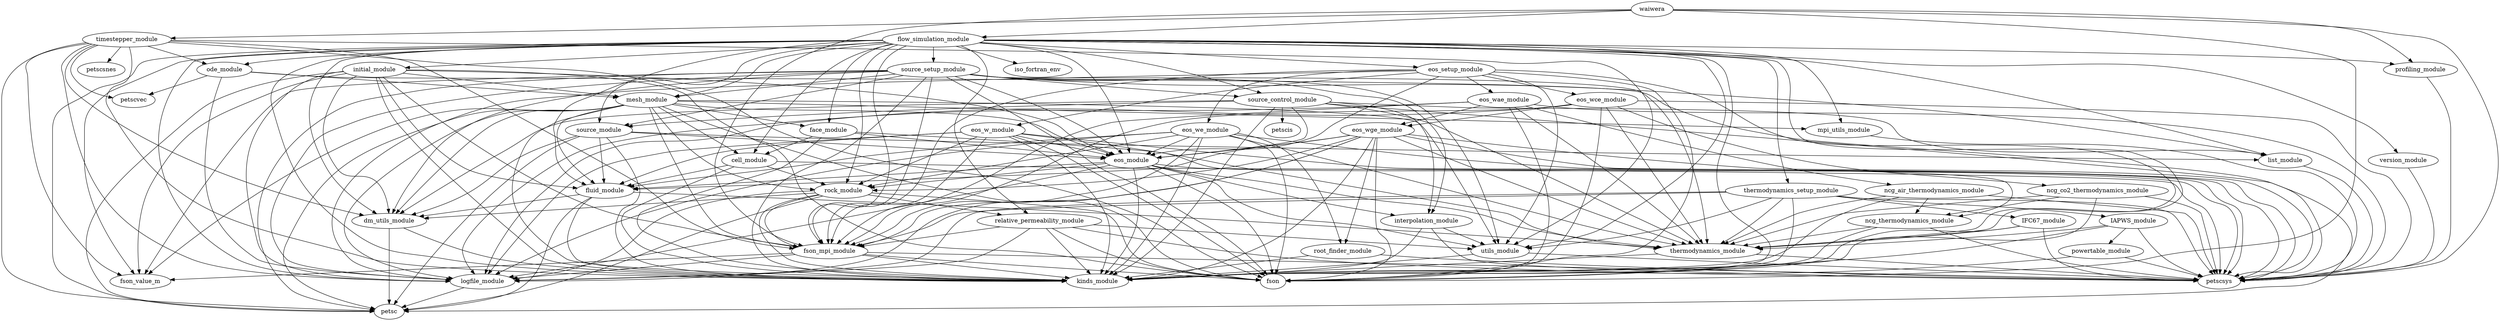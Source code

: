 digraph waiwera{
        IAPWS_module -> kinds_module
        IAPWS_module -> petscsys
        IAPWS_module -> powertable_module
        IAPWS_module -> thermodynamics_module
        IFC67_module -> kinds_module
        IFC67_module -> petscsys
        IFC67_module -> thermodynamics_module
        cell_module -> fluid_module
        cell_module -> kinds_module
        cell_module -> petscsys
        cell_module -> rock_module
        dm_utils_module -> kinds_module
        dm_utils_module -> petsc
        eos_module -> fluid_module
        eos_module -> fson
        eos_module -> interpolation_module
        eos_module -> kinds_module
        eos_module -> logfile_module
        eos_module -> petscsys
        eos_module -> rock_module
        eos_module -> thermodynamics_module
        eos_module -> utils_module
        eos_setup_module -> eos_module
        eos_setup_module -> eos_w_module
        eos_setup_module -> eos_wae_module
        eos_setup_module -> eos_wce_module
        eos_setup_module -> eos_we_module
        eos_setup_module -> fson
        eos_setup_module -> fson_mpi_module
        eos_setup_module -> logfile_module
        eos_setup_module -> thermodynamics_module
        eos_setup_module -> utils_module
        eos_w_module -> eos_module
        eos_w_module -> fluid_module
        eos_w_module -> fson
        eos_w_module -> fson_mpi_module
        eos_w_module -> kinds_module
        eos_w_module -> logfile_module
        eos_w_module -> petscsys
        eos_w_module -> rock_module
        eos_w_module -> thermodynamics_module
        eos_wae_module -> eos_wge_module
        eos_wae_module -> fson
        eos_wae_module -> fson_mpi_module
        eos_wae_module -> logfile_module
        eos_wae_module -> ncg_air_thermodynamics_module
        eos_wae_module -> petscsys
        eos_wae_module -> thermodynamics_module
        eos_wce_module -> eos_wge_module
        eos_wce_module -> fson
        eos_wce_module -> fson_mpi_module
        eos_wce_module -> logfile_module
        eos_wce_module -> ncg_co2_thermodynamics_module
        eos_wce_module -> petscsys
        eos_wce_module -> thermodynamics_module
        eos_we_module -> eos_module
        eos_we_module -> fluid_module
        eos_we_module -> fson
        eos_we_module -> fson_mpi_module
        eos_we_module -> kinds_module
        eos_we_module -> logfile_module
        eos_we_module -> petscsys
        eos_we_module -> rock_module
        eos_we_module -> root_finder_module
        eos_we_module -> thermodynamics_module
        eos_wge_module -> eos_module
        eos_wge_module -> fluid_module
        eos_wge_module -> fson
        eos_wge_module -> fson_mpi_module
        eos_wge_module -> kinds_module
        eos_wge_module -> logfile_module
        eos_wge_module -> ncg_thermodynamics_module
        eos_wge_module -> petscsys
        eos_wge_module -> rock_module
        eos_wge_module -> root_finder_module
        eos_wge_module -> thermodynamics_module
        face_module -> cell_module
        face_module -> eos_module
        face_module -> kinds_module
        face_module -> petscsys
        flow_simulation_module -> cell_module
        flow_simulation_module -> dm_utils_module
        flow_simulation_module -> eos_module
        flow_simulation_module -> eos_setup_module
        flow_simulation_module -> face_module
        flow_simulation_module -> fluid_module
        flow_simulation_module -> fson
        flow_simulation_module -> fson_mpi_module
        flow_simulation_module -> fson_value_m
        flow_simulation_module -> initial_module
        flow_simulation_module -> iso_fortran_env
        flow_simulation_module -> kinds_module
        flow_simulation_module -> list_module
        flow_simulation_module -> logfile_module
        flow_simulation_module -> mesh_module
        flow_simulation_module -> mpi_utils_module
        flow_simulation_module -> ode_module
        flow_simulation_module -> petsc
        flow_simulation_module -> profiling_module
        flow_simulation_module -> relative_permeability_module
        flow_simulation_module -> rock_module
        flow_simulation_module -> source_control_module
        flow_simulation_module -> source_module
        flow_simulation_module -> source_setup_module
        flow_simulation_module -> thermodynamics_module
        flow_simulation_module -> thermodynamics_setup_module
        flow_simulation_module -> utils_module
        flow_simulation_module -> version_module
        fluid_module -> dm_utils_module
        fluid_module -> kinds_module
        fluid_module -> petsc
        fluid_module -> thermodynamics_module
        fson_mpi_module -> fson
        fson_mpi_module -> fson_value_m
        fson_mpi_module -> kinds_module
        fson_mpi_module -> logfile_module
        fson_mpi_module -> petscsys
        initial_module -> dm_utils_module
        initial_module -> eos_module
        initial_module -> fluid_module
        initial_module -> fson
        initial_module -> fson_mpi_module
        initial_module -> fson_value_m
        initial_module -> kinds_module
        initial_module -> logfile_module
        initial_module -> mesh_module
        initial_module -> petsc
        interpolation_module -> kinds_module
        interpolation_module -> petscsys
        interpolation_module -> utils_module
        list_module -> petscsys
        logfile_module -> petsc
        mesh_module -> cell_module
        mesh_module -> dm_utils_module
        mesh_module -> eos_module
        mesh_module -> face_module
        mesh_module -> fluid_module
        mesh_module -> fson
        mesh_module -> fson_mpi_module
        mesh_module -> fson_value_m
        mesh_module -> kinds_module
        mesh_module -> logfile_module
        mesh_module -> mpi_utils_module
        mesh_module -> petsc
        mesh_module -> rock_module
        mesh_module -> utils_module
        mpi_utils_module -> petscsys
        ncg_air_thermodynamics_module -> kinds_module
        ncg_air_thermodynamics_module -> ncg_thermodynamics_module
        ncg_air_thermodynamics_module -> petscsys
        ncg_air_thermodynamics_module -> thermodynamics_module
        ncg_co2_thermodynamics_module -> kinds_module
        ncg_co2_thermodynamics_module -> ncg_thermodynamics_module
        ncg_co2_thermodynamics_module -> petscsys
        ncg_co2_thermodynamics_module -> thermodynamics_module
        ncg_thermodynamics_module -> kinds_module
        ncg_thermodynamics_module -> petscsys
        ncg_thermodynamics_module -> thermodynamics_module
        ode_module -> logfile_module
        ode_module -> mesh_module
        ode_module -> petscsys
        ode_module -> petscvec
        powertable_module -> kinds_module
        powertable_module -> petscsys
        profiling_module -> petscsys
        relative_permeability_module -> fson
        relative_permeability_module -> fson_mpi_module
        relative_permeability_module -> kinds_module
        relative_permeability_module -> logfile_module
        relative_permeability_module -> petscsys
        relative_permeability_module -> utils_module
        rock_module -> dm_utils_module
        rock_module -> fson
        rock_module -> fson_mpi_module
        rock_module -> kinds_module
        rock_module -> logfile_module
        rock_module -> petsc
        rock_module -> relative_permeability_module
        root_finder_module -> kinds_module
        root_finder_module -> petscsys
        source_control_module -> dm_utils_module
        source_control_module -> eos_module
        source_control_module -> interpolation_module
        source_control_module -> kinds_module
        source_control_module -> list_module
        source_control_module -> petsc
        source_control_module -> petscis
        source_control_module -> source_module
        source_control_module -> thermodynamics_module
        source_module -> dm_utils_module
        source_module -> eos_module
        source_module -> fluid_module
        source_module -> kinds_module
        source_module -> list_module
        source_module -> petsc
        source_setup_module -> dm_utils_module
        source_setup_module -> eos_module
        source_setup_module -> fson
        source_setup_module -> fson_mpi_module
        source_setup_module -> fson_value_m
        source_setup_module -> interpolation_module
        source_setup_module -> kinds_module
        source_setup_module -> list_module
        source_setup_module -> logfile_module
        source_setup_module -> mesh_module
        source_setup_module -> petsc
        source_setup_module -> source_control_module
        source_setup_module -> source_module
        source_setup_module -> thermodynamics_module
        source_setup_module -> utils_module
        thermodynamics_module -> kinds_module
        thermodynamics_module -> petscsys
        thermodynamics_setup_module -> IAPWS_module
        thermodynamics_setup_module -> IFC67_module
        thermodynamics_setup_module -> fson
        thermodynamics_setup_module -> fson_mpi_module
        thermodynamics_setup_module -> logfile_module
        thermodynamics_setup_module -> petscsys
        thermodynamics_setup_module -> thermodynamics_module
        thermodynamics_setup_module -> utils_module
        timestepper_module -> dm_utils_module
        timestepper_module -> fson
        timestepper_module -> fson_mpi_module
        timestepper_module -> fson_value_m
        timestepper_module -> kinds_module
        timestepper_module -> logfile_module
        timestepper_module -> ode_module
        timestepper_module -> petsc
        timestepper_module -> petscsnes
        timestepper_module -> petscvec
        timestepper_module -> utils_module
        utils_module -> kinds_module
        utils_module -> petscsys
        version_module -> petscsys
        waiwera -> flow_simulation_module
        waiwera -> fson
        waiwera -> fson_mpi_module
        waiwera -> petscsys
        waiwera -> profiling_module
        waiwera -> timestepper_module
}